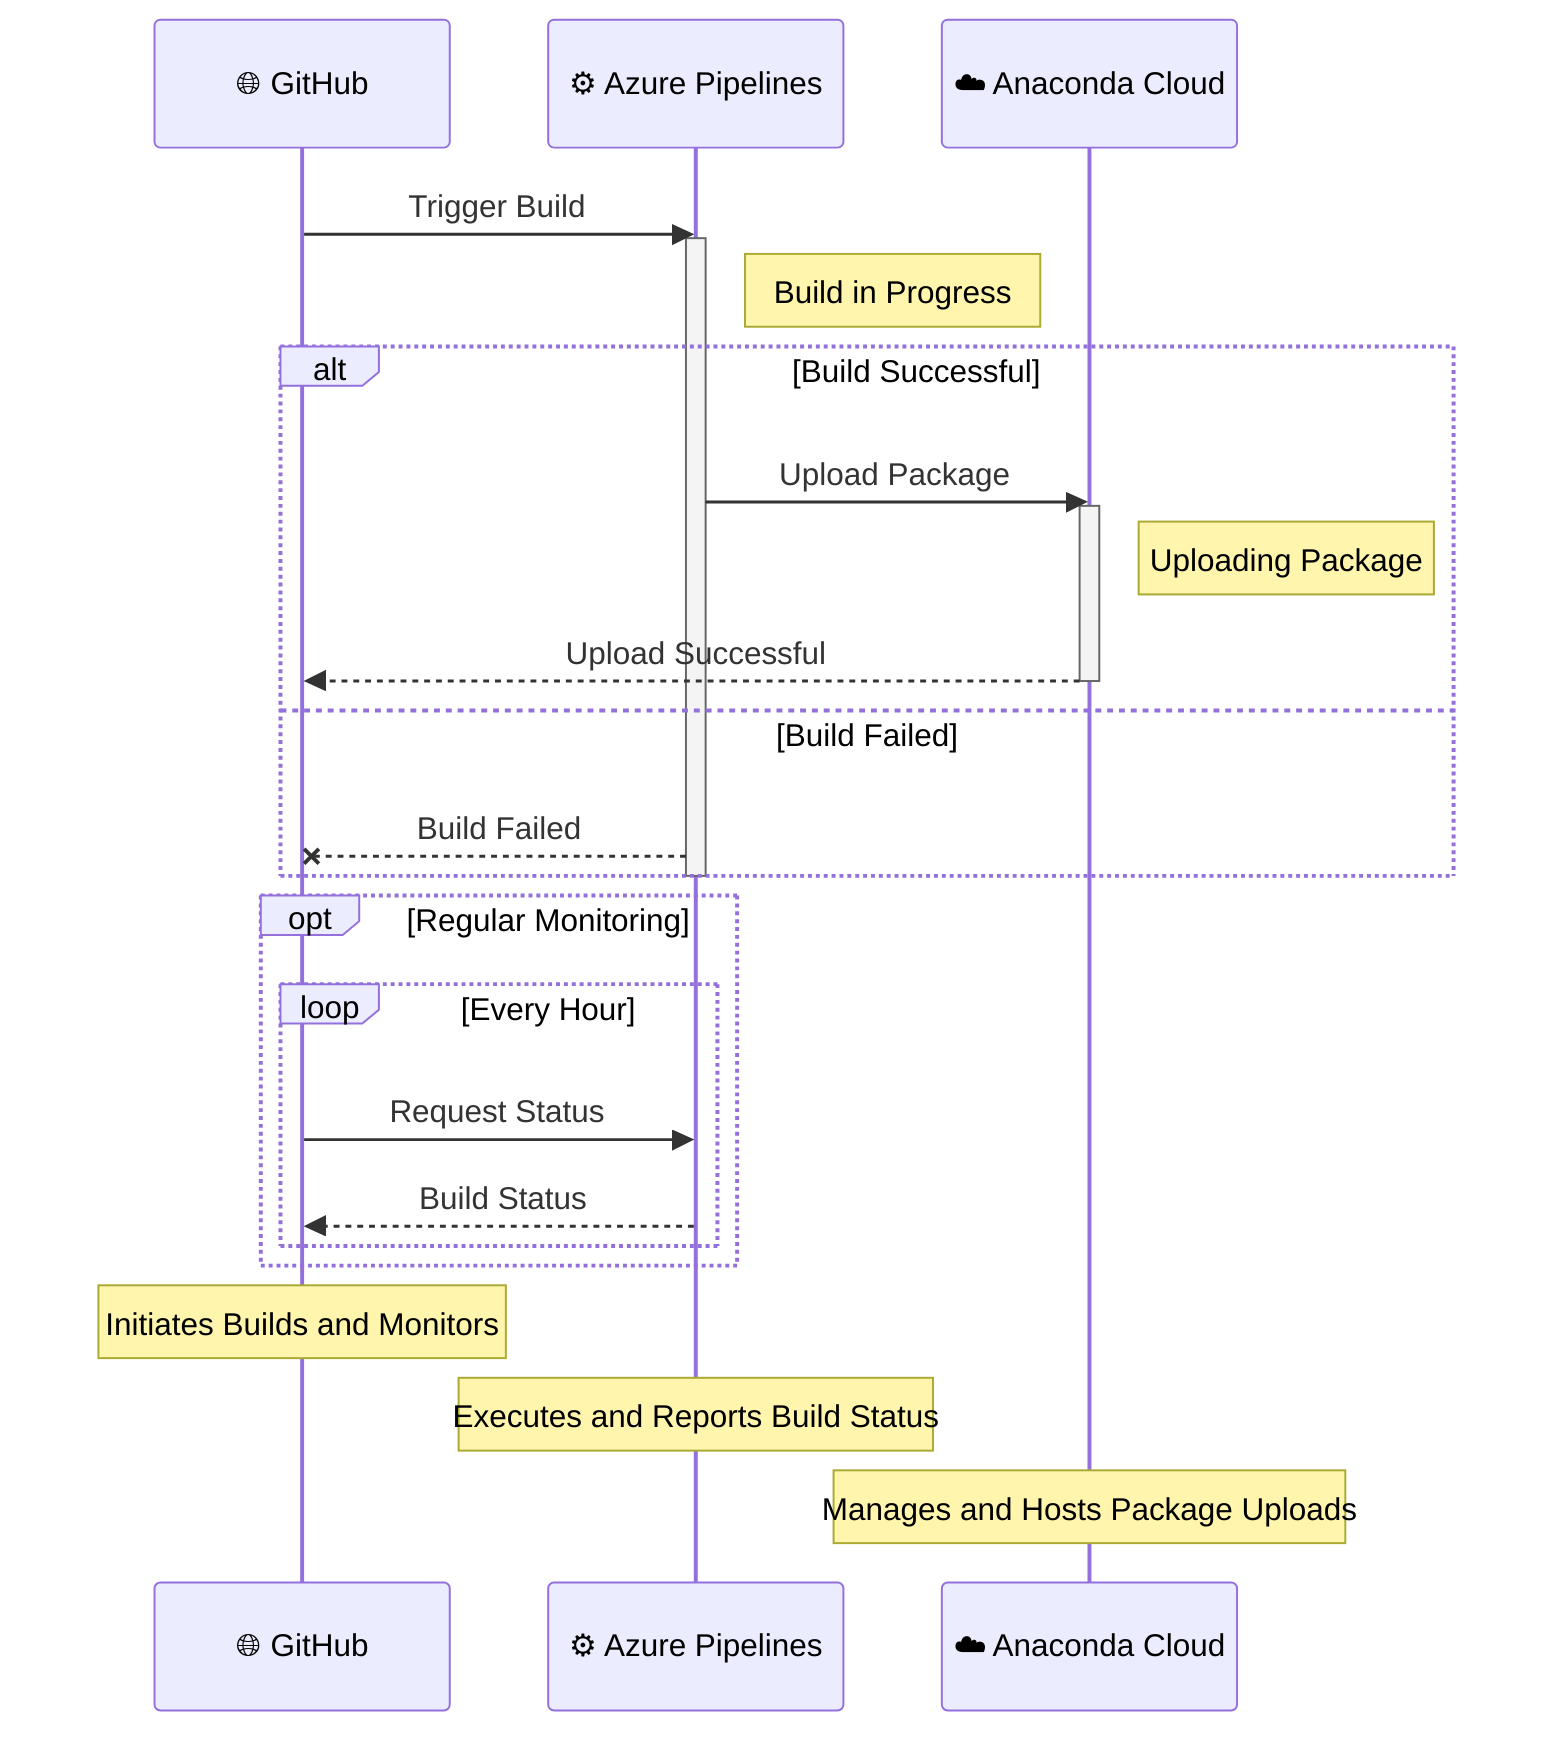 sequenceDiagram
    participant G as 🌐 GitHub
    participant A as ⚙️ Azure Pipelines
    participant AC as ☁️ Anaconda Cloud
    %% Process Flow
    G ->> A: Trigger Build
    activate A
    Note right of A: Build in Progress
    alt Build Successful
        A ->> AC: Upload Package
        activate AC
        Note right of AC: Uploading Package
        AC -->> G: Upload Successful
        deactivate AC
    else Build Failed
        A --x G: Build Failed
    end
    deactivate A
%% Monitoring Loop (Simplified)
    opt Regular Monitoring
        loop Every Hour
            G ->> A: Request Status
            A -->> G: Build Status
        end
    end

%% Annotations
    Note over G: Initiates Builds and Monitors
    Note over A: Executes and Reports Build Status
    Note over AC: Manages and Hosts Package Uploads